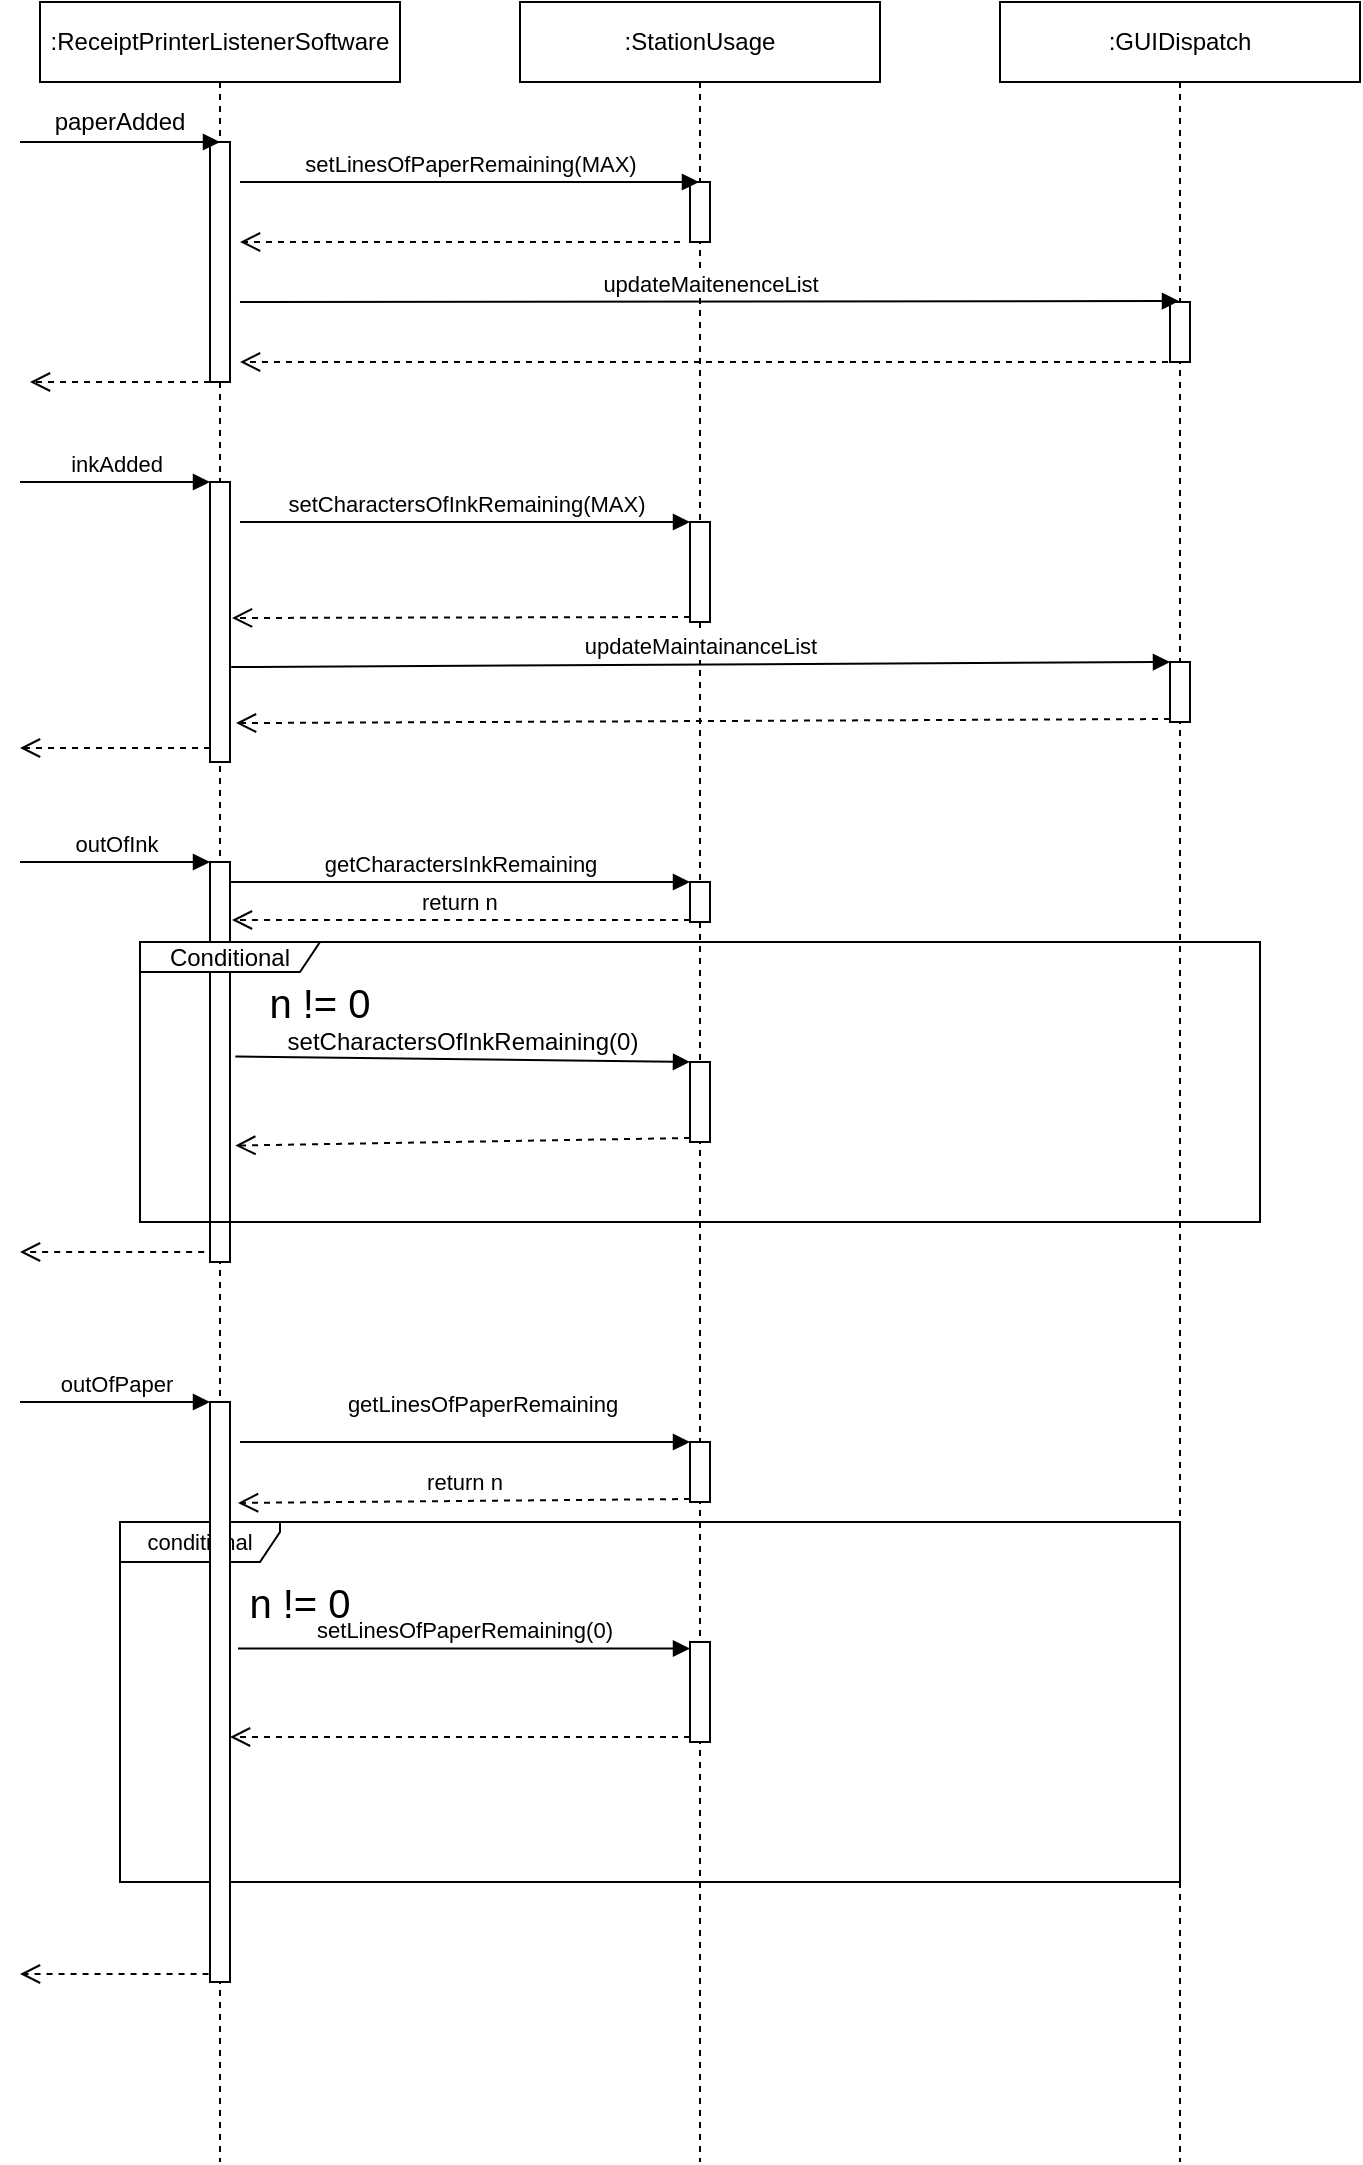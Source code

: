 <mxfile version="14.6.0" type="github">
  <diagram id="kgpKYQtTHZ0yAKxKKP6v" name="Page-1">
    <mxGraphModel dx="716" dy="401" grid="1" gridSize="10" guides="1" tooltips="1" connect="1" arrows="1" fold="1" page="1" pageScale="1" pageWidth="827" pageHeight="1169" math="0" shadow="0">
      <root>
        <mxCell id="0" />
        <mxCell id="1" parent="0" />
        <mxCell id="OppKEoreHjRS1ahD_K92-36" value="conditional" style="shape=umlFrame;whiteSpace=wrap;html=1;fontSize=11;width=80;height=20;" vertex="1" parent="1">
          <mxGeometry x="160" y="800" width="530" height="180" as="geometry" />
        </mxCell>
        <mxCell id="C484yWjnuddOvadVvEZR-1" value=":ReceiptPrinterListenerSoftware" style="shape=umlLifeline;perimeter=lifelinePerimeter;whiteSpace=wrap;html=1;container=1;collapsible=0;recursiveResize=0;outlineConnect=0;" parent="1" vertex="1">
          <mxGeometry x="120" y="40" width="180" height="1080" as="geometry" />
        </mxCell>
        <mxCell id="C484yWjnuddOvadVvEZR-4" value="" style="html=1;points=[];perimeter=orthogonalPerimeter;" parent="C484yWjnuddOvadVvEZR-1" vertex="1">
          <mxGeometry x="85" y="70" width="10" height="120" as="geometry" />
        </mxCell>
        <mxCell id="OppKEoreHjRS1ahD_K92-1" value="" style="html=1;points=[];perimeter=orthogonalPerimeter;" vertex="1" parent="C484yWjnuddOvadVvEZR-1">
          <mxGeometry x="85" y="240" width="10" height="140" as="geometry" />
        </mxCell>
        <mxCell id="OppKEoreHjRS1ahD_K92-2" value="inkAdded" style="html=1;verticalAlign=bottom;endArrow=block;entryX=0;entryY=0;" edge="1" target="OppKEoreHjRS1ahD_K92-1" parent="C484yWjnuddOvadVvEZR-1">
          <mxGeometry relative="1" as="geometry">
            <mxPoint x="-10" y="240" as="sourcePoint" />
            <Array as="points" />
          </mxGeometry>
        </mxCell>
        <mxCell id="OppKEoreHjRS1ahD_K92-3" value="" style="html=1;verticalAlign=bottom;endArrow=open;dashed=1;endSize=8;exitX=0;exitY=0.95;" edge="1" source="OppKEoreHjRS1ahD_K92-1" parent="C484yWjnuddOvadVvEZR-1">
          <mxGeometry x="-0.263" y="-13" relative="1" as="geometry">
            <mxPoint x="-10" y="373" as="targetPoint" />
            <mxPoint as="offset" />
          </mxGeometry>
        </mxCell>
        <mxCell id="OppKEoreHjRS1ahD_K92-10" value="" style="html=1;points=[];perimeter=orthogonalPerimeter;" vertex="1" parent="C484yWjnuddOvadVvEZR-1">
          <mxGeometry x="85" y="430" width="10" height="200" as="geometry" />
        </mxCell>
        <mxCell id="OppKEoreHjRS1ahD_K92-11" value="outOfInk" style="html=1;verticalAlign=bottom;endArrow=block;entryX=0;entryY=0;" edge="1" target="OppKEoreHjRS1ahD_K92-10" parent="C484yWjnuddOvadVvEZR-1">
          <mxGeometry relative="1" as="geometry">
            <mxPoint x="-10" y="430" as="sourcePoint" />
          </mxGeometry>
        </mxCell>
        <mxCell id="OppKEoreHjRS1ahD_K92-12" value="" style="html=1;verticalAlign=bottom;endArrow=open;dashed=1;endSize=8;exitX=-0.293;exitY=0.975;exitDx=0;exitDy=0;exitPerimeter=0;" edge="1" source="OppKEoreHjRS1ahD_K92-10" parent="C484yWjnuddOvadVvEZR-1">
          <mxGeometry relative="1" as="geometry">
            <mxPoint x="-10" y="625" as="targetPoint" />
          </mxGeometry>
        </mxCell>
        <mxCell id="OppKEoreHjRS1ahD_K92-30" value="" style="html=1;points=[];perimeter=orthogonalPerimeter;fontSize=12;" vertex="1" parent="C484yWjnuddOvadVvEZR-1">
          <mxGeometry x="85" y="700" width="10" height="290" as="geometry" />
        </mxCell>
        <mxCell id="OppKEoreHjRS1ahD_K92-31" value="outOfPaper" style="html=1;verticalAlign=bottom;endArrow=block;entryX=0;entryY=0;fontSize=11;" edge="1" target="OppKEoreHjRS1ahD_K92-30" parent="C484yWjnuddOvadVvEZR-1">
          <mxGeometry relative="1" as="geometry">
            <mxPoint x="-10" y="700" as="sourcePoint" />
          </mxGeometry>
        </mxCell>
        <mxCell id="OppKEoreHjRS1ahD_K92-32" value="" style="html=1;verticalAlign=bottom;endArrow=open;dashed=1;endSize=8;exitX=-0.072;exitY=0.986;fontSize=11;exitDx=0;exitDy=0;exitPerimeter=0;" edge="1" source="OppKEoreHjRS1ahD_K92-30" parent="C484yWjnuddOvadVvEZR-1">
          <mxGeometry relative="1" as="geometry">
            <mxPoint x="-10" y="986" as="targetPoint" />
          </mxGeometry>
        </mxCell>
        <mxCell id="C484yWjnuddOvadVvEZR-2" value=":GUIDispatch" style="shape=umlLifeline;perimeter=lifelinePerimeter;whiteSpace=wrap;html=1;container=1;collapsible=0;recursiveResize=0;outlineConnect=0;" parent="1" vertex="1">
          <mxGeometry x="600" y="40" width="180" height="1080" as="geometry" />
        </mxCell>
        <mxCell id="C484yWjnuddOvadVvEZR-11" value="" style="html=1;points=[];perimeter=orthogonalPerimeter;" parent="C484yWjnuddOvadVvEZR-2" vertex="1">
          <mxGeometry x="85" y="150" width="10" height="30" as="geometry" />
        </mxCell>
        <mxCell id="OppKEoreHjRS1ahD_K92-7" value="" style="html=1;points=[];perimeter=orthogonalPerimeter;" vertex="1" parent="C484yWjnuddOvadVvEZR-2">
          <mxGeometry x="85" y="330" width="10" height="30" as="geometry" />
        </mxCell>
        <mxCell id="C484yWjnuddOvadVvEZR-3" value=":StationUsage" style="shape=umlLifeline;perimeter=lifelinePerimeter;whiteSpace=wrap;html=1;container=1;collapsible=0;recursiveResize=0;outlineConnect=0;" parent="1" vertex="1">
          <mxGeometry x="360" y="40" width="180" height="1080" as="geometry" />
        </mxCell>
        <mxCell id="C484yWjnuddOvadVvEZR-7" value="" style="html=1;points=[];perimeter=orthogonalPerimeter;" parent="C484yWjnuddOvadVvEZR-3" vertex="1">
          <mxGeometry x="85" y="90" width="10" height="30" as="geometry" />
        </mxCell>
        <mxCell id="C484yWjnuddOvadVvEZR-10" value="" style="html=1;verticalAlign=bottom;endArrow=open;dashed=1;endSize=8;" parent="C484yWjnuddOvadVvEZR-3" edge="1">
          <mxGeometry relative="1" as="geometry">
            <mxPoint x="80" y="120" as="sourcePoint" />
            <mxPoint x="-140" y="120" as="targetPoint" />
          </mxGeometry>
        </mxCell>
        <mxCell id="OppKEoreHjRS1ahD_K92-4" value="" style="html=1;points=[];perimeter=orthogonalPerimeter;" vertex="1" parent="C484yWjnuddOvadVvEZR-3">
          <mxGeometry x="85" y="260" width="10" height="50" as="geometry" />
        </mxCell>
        <mxCell id="OppKEoreHjRS1ahD_K92-15" value="" style="html=1;points=[];perimeter=orthogonalPerimeter;" vertex="1" parent="C484yWjnuddOvadVvEZR-3">
          <mxGeometry x="85" y="440" width="10" height="20" as="geometry" />
        </mxCell>
        <mxCell id="OppKEoreHjRS1ahD_K92-26" value="" style="html=1;points=[];perimeter=orthogonalPerimeter;fontSize=12;" vertex="1" parent="C484yWjnuddOvadVvEZR-3">
          <mxGeometry x="85" y="530" width="10" height="40" as="geometry" />
        </mxCell>
        <mxCell id="OppKEoreHjRS1ahD_K92-33" value="" style="html=1;points=[];perimeter=orthogonalPerimeter;fontSize=11;" vertex="1" parent="C484yWjnuddOvadVvEZR-3">
          <mxGeometry x="85" y="720" width="10" height="30" as="geometry" />
        </mxCell>
        <mxCell id="OppKEoreHjRS1ahD_K92-38" value="" style="html=1;points=[];perimeter=orthogonalPerimeter;fontSize=11;" vertex="1" parent="C484yWjnuddOvadVvEZR-3">
          <mxGeometry x="85" y="820" width="10" height="50" as="geometry" />
        </mxCell>
        <mxCell id="C484yWjnuddOvadVvEZR-5" value="" style="endArrow=block;html=1;entryX=0.5;entryY=0;entryDx=0;entryDy=0;entryPerimeter=0;endFill=1;" parent="1" target="C484yWjnuddOvadVvEZR-4" edge="1">
          <mxGeometry width="50" height="50" relative="1" as="geometry">
            <mxPoint x="110" y="110" as="sourcePoint" />
            <mxPoint x="200" y="100" as="targetPoint" />
          </mxGeometry>
        </mxCell>
        <mxCell id="C484yWjnuddOvadVvEZR-6" value="paperAdded" style="text;html=1;strokeColor=none;fillColor=none;align=center;verticalAlign=middle;whiteSpace=wrap;rounded=0;" parent="1" vertex="1">
          <mxGeometry x="140" y="90" width="40" height="20" as="geometry" />
        </mxCell>
        <mxCell id="C484yWjnuddOvadVvEZR-9" value="setLinesOfPaperRemaining(MAX)" style="html=1;verticalAlign=bottom;endArrow=block;" parent="1" target="C484yWjnuddOvadVvEZR-3" edge="1">
          <mxGeometry width="80" relative="1" as="geometry">
            <mxPoint x="220" y="130" as="sourcePoint" />
            <mxPoint x="300" y="130" as="targetPoint" />
          </mxGeometry>
        </mxCell>
        <mxCell id="C484yWjnuddOvadVvEZR-12" value="updateMaitenenceList" style="html=1;verticalAlign=bottom;endArrow=block;" parent="1" edge="1">
          <mxGeometry width="80" relative="1" as="geometry">
            <mxPoint x="220" y="190" as="sourcePoint" />
            <mxPoint x="689.5" y="189.5" as="targetPoint" />
          </mxGeometry>
        </mxCell>
        <mxCell id="C484yWjnuddOvadVvEZR-13" value="" style="html=1;verticalAlign=bottom;endArrow=open;dashed=1;endSize=8;" parent="1" edge="1">
          <mxGeometry relative="1" as="geometry">
            <mxPoint x="690" y="220" as="sourcePoint" />
            <mxPoint x="220" y="220" as="targetPoint" />
          </mxGeometry>
        </mxCell>
        <mxCell id="C484yWjnuddOvadVvEZR-14" value="" style="html=1;verticalAlign=bottom;endArrow=open;dashed=1;endSize=8;" parent="1" edge="1">
          <mxGeometry relative="1" as="geometry">
            <mxPoint x="205" y="230" as="sourcePoint" />
            <mxPoint x="115" y="230" as="targetPoint" />
          </mxGeometry>
        </mxCell>
        <mxCell id="OppKEoreHjRS1ahD_K92-5" value="setCharactersOfInkRemaining(MAX)" style="html=1;verticalAlign=bottom;endArrow=block;entryX=0;entryY=0;" edge="1" target="OppKEoreHjRS1ahD_K92-4" parent="1">
          <mxGeometry relative="1" as="geometry">
            <mxPoint x="220" y="300" as="sourcePoint" />
          </mxGeometry>
        </mxCell>
        <mxCell id="OppKEoreHjRS1ahD_K92-6" value="" style="html=1;verticalAlign=bottom;endArrow=open;dashed=1;endSize=8;exitX=0;exitY=0.95;" edge="1" source="OppKEoreHjRS1ahD_K92-4" parent="1">
          <mxGeometry relative="1" as="geometry">
            <mxPoint x="216" y="348" as="targetPoint" />
          </mxGeometry>
        </mxCell>
        <mxCell id="OppKEoreHjRS1ahD_K92-8" value="updateMaintainanceList" style="html=1;verticalAlign=bottom;endArrow=block;entryX=0;entryY=0;exitX=1.06;exitY=0.661;exitDx=0;exitDy=0;exitPerimeter=0;" edge="1" target="OppKEoreHjRS1ahD_K92-7" parent="1" source="OppKEoreHjRS1ahD_K92-1">
          <mxGeometry relative="1" as="geometry">
            <mxPoint x="615" y="360" as="sourcePoint" />
          </mxGeometry>
        </mxCell>
        <mxCell id="OppKEoreHjRS1ahD_K92-9" value="" style="html=1;verticalAlign=bottom;endArrow=open;dashed=1;endSize=8;exitX=0;exitY=0.95;entryX=1.3;entryY=0.861;entryDx=0;entryDy=0;entryPerimeter=0;" edge="1" source="OppKEoreHjRS1ahD_K92-7" parent="1" target="OppKEoreHjRS1ahD_K92-1">
          <mxGeometry relative="1" as="geometry">
            <mxPoint x="615" y="436" as="targetPoint" />
          </mxGeometry>
        </mxCell>
        <mxCell id="OppKEoreHjRS1ahD_K92-16" value="getCharactersInkRemaining" style="html=1;verticalAlign=bottom;endArrow=block;entryX=0;entryY=0;" edge="1" target="OppKEoreHjRS1ahD_K92-15" parent="1" source="OppKEoreHjRS1ahD_K92-10">
          <mxGeometry relative="1" as="geometry">
            <mxPoint x="375" y="480" as="sourcePoint" />
          </mxGeometry>
        </mxCell>
        <mxCell id="OppKEoreHjRS1ahD_K92-17" value="return n&amp;nbsp;" style="html=1;verticalAlign=bottom;endArrow=open;dashed=1;endSize=8;exitX=0;exitY=0.95;" edge="1" source="OppKEoreHjRS1ahD_K92-15" parent="1">
          <mxGeometry relative="1" as="geometry">
            <mxPoint x="216" y="499" as="targetPoint" />
          </mxGeometry>
        </mxCell>
        <mxCell id="OppKEoreHjRS1ahD_K92-25" value="n != 0" style="text;html=1;strokeColor=none;fillColor=none;align=center;verticalAlign=middle;whiteSpace=wrap;rounded=0;fontSize=20;" vertex="1" parent="1">
          <mxGeometry x="230" y="530" width="60" height="20" as="geometry" />
        </mxCell>
        <mxCell id="OppKEoreHjRS1ahD_K92-27" value="setCharactersOfInkRemaining(0)" style="html=1;verticalAlign=bottom;endArrow=block;entryX=0;entryY=0;fontSize=12;exitX=1.267;exitY=0.486;exitDx=0;exitDy=0;exitPerimeter=0;" edge="1" target="OppKEoreHjRS1ahD_K92-26" parent="1" source="OppKEoreHjRS1ahD_K92-10">
          <mxGeometry relative="1" as="geometry">
            <mxPoint x="375" y="530" as="sourcePoint" />
          </mxGeometry>
        </mxCell>
        <mxCell id="OppKEoreHjRS1ahD_K92-28" value="" style="html=1;verticalAlign=bottom;endArrow=open;dashed=1;endSize=8;exitX=0;exitY=0.95;fontSize=12;entryX=1.267;entryY=0.709;entryDx=0;entryDy=0;entryPerimeter=0;" edge="1" source="OppKEoreHjRS1ahD_K92-26" parent="1" target="OppKEoreHjRS1ahD_K92-10">
          <mxGeometry x="-0.079" y="-20" relative="1" as="geometry">
            <mxPoint x="375" y="606" as="targetPoint" />
            <mxPoint as="offset" />
          </mxGeometry>
        </mxCell>
        <mxCell id="OppKEoreHjRS1ahD_K92-34" value="getLinesOfPaperRemaining" style="html=1;verticalAlign=bottom;endArrow=block;entryX=0;entryY=0;fontSize=11;" edge="1" target="OppKEoreHjRS1ahD_K92-33" parent="1">
          <mxGeometry x="0.071" y="10" relative="1" as="geometry">
            <mxPoint x="220" y="760" as="sourcePoint" />
            <mxPoint as="offset" />
          </mxGeometry>
        </mxCell>
        <mxCell id="OppKEoreHjRS1ahD_K92-35" value="return n" style="html=1;verticalAlign=bottom;endArrow=open;dashed=1;endSize=8;exitX=0;exitY=0.95;fontSize=11;entryX=1.4;entryY=0.174;entryDx=0;entryDy=0;entryPerimeter=0;" edge="1" source="OppKEoreHjRS1ahD_K92-33" parent="1" target="OppKEoreHjRS1ahD_K92-30">
          <mxGeometry relative="1" as="geometry">
            <mxPoint x="375" y="836" as="targetPoint" />
          </mxGeometry>
        </mxCell>
        <mxCell id="OppKEoreHjRS1ahD_K92-37" value="n != 0" style="text;html=1;strokeColor=none;fillColor=none;align=center;verticalAlign=middle;whiteSpace=wrap;rounded=0;fontSize=20;" vertex="1" parent="1">
          <mxGeometry x="220" y="830" width="60" height="20" as="geometry" />
        </mxCell>
        <mxCell id="OppKEoreHjRS1ahD_K92-24" value="Conditional" style="shape=umlFrame;whiteSpace=wrap;html=1;fontSize=12;width=90;height=15;" vertex="1" parent="1">
          <mxGeometry x="170" y="510" width="560" height="140" as="geometry" />
        </mxCell>
        <mxCell id="OppKEoreHjRS1ahD_K92-39" value="setLinesOfPaperRemaining(0)" style="html=1;verticalAlign=bottom;endArrow=block;fontSize=11;exitX=1.4;exitY=0.425;exitDx=0;exitDy=0;exitPerimeter=0;" edge="1" target="OppKEoreHjRS1ahD_K92-38" parent="1" source="OppKEoreHjRS1ahD_K92-30">
          <mxGeometry relative="1" as="geometry">
            <mxPoint x="375" y="830" as="sourcePoint" />
          </mxGeometry>
        </mxCell>
        <mxCell id="OppKEoreHjRS1ahD_K92-40" value="" style="html=1;verticalAlign=bottom;endArrow=open;dashed=1;endSize=8;exitX=0;exitY=0.95;fontSize=11;" edge="1" source="OppKEoreHjRS1ahD_K92-38" parent="1" target="OppKEoreHjRS1ahD_K92-30">
          <mxGeometry relative="1" as="geometry">
            <mxPoint x="375" y="906" as="targetPoint" />
          </mxGeometry>
        </mxCell>
      </root>
    </mxGraphModel>
  </diagram>
</mxfile>
